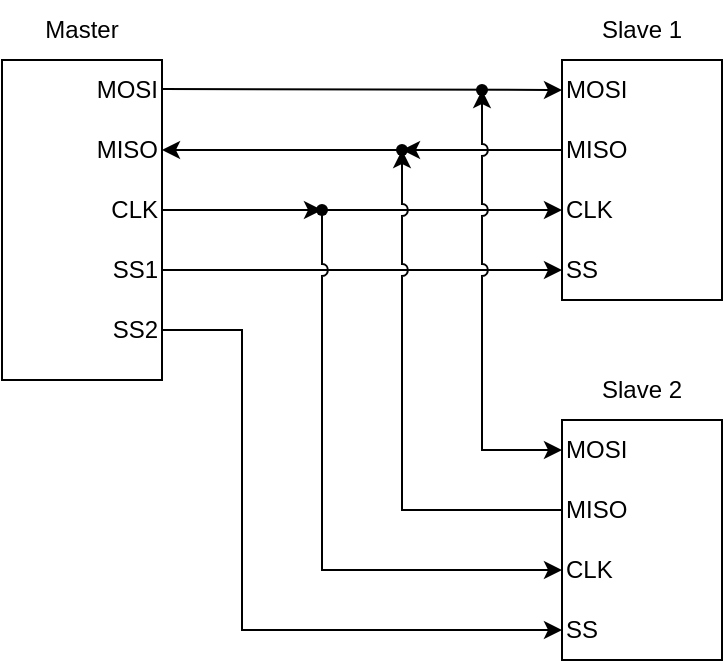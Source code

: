 <mxfile version="23.1.5" type="device">
  <diagram name="Page-1" id="LoCRmu4He8DmI1kfOLTV">
    <mxGraphModel dx="438" dy="654" grid="1" gridSize="10" guides="1" tooltips="1" connect="1" arrows="1" fold="1" page="1" pageScale="1" pageWidth="850" pageHeight="1100" math="0" shadow="0">
      <root>
        <mxCell id="0" />
        <mxCell id="1" parent="0" />
        <mxCell id="XSi0lWqEzrBbctYgzelz-32" value="" style="endArrow=classic;html=1;rounded=0;exitX=0;exitY=0.5;exitDx=0;exitDy=0;entryDx=0;entryDy=0;jumpStyle=none;" parent="1" source="XSi0lWqEzrBbctYgzelz-4" target="XSi0lWqEzrBbctYgzelz-33" edge="1">
          <mxGeometry width="50" height="50" relative="1" as="geometry">
            <mxPoint x="320" y="125" as="sourcePoint" />
            <mxPoint x="80" y="125" as="targetPoint" />
          </mxGeometry>
        </mxCell>
        <mxCell id="XSi0lWqEzrBbctYgzelz-1" value="" style="rounded=0;whiteSpace=wrap;html=1;" parent="1" vertex="1">
          <mxGeometry x="40" y="80" width="80" height="160" as="geometry" />
        </mxCell>
        <mxCell id="XSi0lWqEzrBbctYgzelz-2" value="" style="rounded=0;whiteSpace=wrap;html=1;" parent="1" vertex="1">
          <mxGeometry x="320" y="80" width="80" height="120" as="geometry" />
        </mxCell>
        <mxCell id="XSi0lWqEzrBbctYgzelz-3" value="MOSI" style="text;html=1;align=left;verticalAlign=middle;whiteSpace=wrap;rounded=0;" parent="1" vertex="1">
          <mxGeometry x="320" y="80" width="60" height="30" as="geometry" />
        </mxCell>
        <mxCell id="XSi0lWqEzrBbctYgzelz-4" value="MISO" style="text;html=1;align=left;verticalAlign=middle;whiteSpace=wrap;rounded=0;" parent="1" vertex="1">
          <mxGeometry x="320" y="110" width="60" height="30" as="geometry" />
        </mxCell>
        <mxCell id="XSi0lWqEzrBbctYgzelz-5" value="CLK" style="text;html=1;align=left;verticalAlign=middle;whiteSpace=wrap;rounded=0;" parent="1" vertex="1">
          <mxGeometry x="320" y="140" width="60" height="30" as="geometry" />
        </mxCell>
        <mxCell id="XSi0lWqEzrBbctYgzelz-6" value="SS" style="text;html=1;align=left;verticalAlign=middle;whiteSpace=wrap;rounded=0;" parent="1" vertex="1">
          <mxGeometry x="320" y="170" width="60" height="30" as="geometry" />
        </mxCell>
        <mxCell id="XSi0lWqEzrBbctYgzelz-7" value="" style="endArrow=classic;html=1;rounded=0;exitX=1.013;exitY=0.138;exitDx=0;exitDy=0;exitPerimeter=0;" parent="1" edge="1">
          <mxGeometry width="50" height="50" relative="1" as="geometry">
            <mxPoint x="120.0" y="94.5" as="sourcePoint" />
            <mxPoint x="320" y="95" as="targetPoint" />
          </mxGeometry>
        </mxCell>
        <mxCell id="XSi0lWqEzrBbctYgzelz-8" value="MOSI" style="text;html=1;align=right;verticalAlign=middle;whiteSpace=wrap;rounded=0;" parent="1" vertex="1">
          <mxGeometry x="60" y="80" width="60" height="30" as="geometry" />
        </mxCell>
        <mxCell id="XSi0lWqEzrBbctYgzelz-9" value="MISO" style="text;html=1;align=right;verticalAlign=middle;whiteSpace=wrap;rounded=0;" parent="1" vertex="1">
          <mxGeometry x="60" y="110" width="60" height="30" as="geometry" />
        </mxCell>
        <mxCell id="XSi0lWqEzrBbctYgzelz-10" value="CLK" style="text;html=1;align=right;verticalAlign=middle;whiteSpace=wrap;rounded=0;" parent="1" vertex="1">
          <mxGeometry x="60" y="140" width="60" height="30" as="geometry" />
        </mxCell>
        <mxCell id="XSi0lWqEzrBbctYgzelz-11" value="SS1" style="text;html=1;align=right;verticalAlign=middle;whiteSpace=wrap;rounded=0;" parent="1" vertex="1">
          <mxGeometry x="60" y="170" width="60" height="30" as="geometry" />
        </mxCell>
        <mxCell id="XSi0lWqEzrBbctYgzelz-13" value="" style="endArrow=classic;html=1;rounded=0;exitDx=0;exitDy=0;entryX=1;entryY=0.5;entryDx=0;entryDy=0;" parent="1" source="XSi0lWqEzrBbctYgzelz-33" target="XSi0lWqEzrBbctYgzelz-9" edge="1">
          <mxGeometry width="50" height="50" relative="1" as="geometry">
            <mxPoint x="330" y="520" as="sourcePoint" />
            <mxPoint x="380" y="470" as="targetPoint" />
          </mxGeometry>
        </mxCell>
        <mxCell id="XSi0lWqEzrBbctYgzelz-14" value="" style="endArrow=classic;html=1;rounded=0;exitDx=0;exitDy=0;entryX=0;entryY=0.5;entryDx=0;entryDy=0;" parent="1" source="XSi0lWqEzrBbctYgzelz-34" target="XSi0lWqEzrBbctYgzelz-5" edge="1">
          <mxGeometry width="50" height="50" relative="1" as="geometry">
            <mxPoint x="290" y="520" as="sourcePoint" />
            <mxPoint x="340" y="470" as="targetPoint" />
          </mxGeometry>
        </mxCell>
        <mxCell id="XSi0lWqEzrBbctYgzelz-15" value="SS2" style="text;html=1;align=right;verticalAlign=middle;whiteSpace=wrap;rounded=0;" parent="1" vertex="1">
          <mxGeometry x="60" y="200" width="60" height="30" as="geometry" />
        </mxCell>
        <mxCell id="XSi0lWqEzrBbctYgzelz-16" value="" style="endArrow=classic;html=1;rounded=0;exitX=1;exitY=0.5;exitDx=0;exitDy=0;entryX=0;entryY=0.5;entryDx=0;entryDy=0;" parent="1" source="XSi0lWqEzrBbctYgzelz-11" target="XSi0lWqEzrBbctYgzelz-6" edge="1">
          <mxGeometry width="50" height="50" relative="1" as="geometry">
            <mxPoint x="330" y="520" as="sourcePoint" />
            <mxPoint x="380" y="470" as="targetPoint" />
          </mxGeometry>
        </mxCell>
        <mxCell id="XSi0lWqEzrBbctYgzelz-17" value="" style="rounded=0;whiteSpace=wrap;html=1;" parent="1" vertex="1">
          <mxGeometry x="320" y="260" width="80" height="120" as="geometry" />
        </mxCell>
        <mxCell id="XSi0lWqEzrBbctYgzelz-18" value="MOSI" style="text;html=1;align=left;verticalAlign=middle;whiteSpace=wrap;rounded=0;" parent="1" vertex="1">
          <mxGeometry x="320" y="260" width="60" height="30" as="geometry" />
        </mxCell>
        <mxCell id="XSi0lWqEzrBbctYgzelz-19" value="MISO" style="text;html=1;align=left;verticalAlign=middle;whiteSpace=wrap;rounded=0;" parent="1" vertex="1">
          <mxGeometry x="320" y="290" width="60" height="30" as="geometry" />
        </mxCell>
        <mxCell id="XSi0lWqEzrBbctYgzelz-20" value="CLK" style="text;html=1;align=left;verticalAlign=middle;whiteSpace=wrap;rounded=0;" parent="1" vertex="1">
          <mxGeometry x="320" y="320" width="60" height="30" as="geometry" />
        </mxCell>
        <mxCell id="XSi0lWqEzrBbctYgzelz-21" value="SS" style="text;html=1;align=left;verticalAlign=middle;whiteSpace=wrap;rounded=0;" parent="1" vertex="1">
          <mxGeometry x="320" y="350" width="60" height="30" as="geometry" />
        </mxCell>
        <mxCell id="XSi0lWqEzrBbctYgzelz-22" value="Master" style="text;html=1;align=center;verticalAlign=middle;whiteSpace=wrap;rounded=0;" parent="1" vertex="1">
          <mxGeometry x="50" y="50" width="60" height="30" as="geometry" />
        </mxCell>
        <mxCell id="XSi0lWqEzrBbctYgzelz-23" value="Slave 1" style="text;html=1;align=center;verticalAlign=middle;whiteSpace=wrap;rounded=0;" parent="1" vertex="1">
          <mxGeometry x="330" y="50" width="60" height="30" as="geometry" />
        </mxCell>
        <mxCell id="XSi0lWqEzrBbctYgzelz-24" value="Slave 2" style="text;html=1;align=center;verticalAlign=middle;whiteSpace=wrap;rounded=0;" parent="1" vertex="1">
          <mxGeometry x="330" y="230" width="60" height="30" as="geometry" />
        </mxCell>
        <mxCell id="XSi0lWqEzrBbctYgzelz-25" value="" style="endArrow=classic;html=1;rounded=0;exitX=1;exitY=0.5;exitDx=0;exitDy=0;entryX=0;entryY=0.5;entryDx=0;entryDy=0;" parent="1" source="XSi0lWqEzrBbctYgzelz-15" target="XSi0lWqEzrBbctYgzelz-21" edge="1">
          <mxGeometry width="50" height="50" relative="1" as="geometry">
            <mxPoint x="250" y="310" as="sourcePoint" />
            <mxPoint x="300" y="260" as="targetPoint" />
            <Array as="points">
              <mxPoint x="160" y="215" />
              <mxPoint x="160" y="365" />
            </Array>
          </mxGeometry>
        </mxCell>
        <mxCell id="XSi0lWqEzrBbctYgzelz-26" value="" style="endArrow=classic;html=1;rounded=0;entryX=0;entryY=0.5;entryDx=0;entryDy=0;jumpStyle=arc;" parent="1" source="XSi0lWqEzrBbctYgzelz-29" target="XSi0lWqEzrBbctYgzelz-18" edge="1">
          <mxGeometry width="50" height="50" relative="1" as="geometry">
            <mxPoint x="280" y="100" as="sourcePoint" />
            <mxPoint x="260" y="260" as="targetPoint" />
            <Array as="points">
              <mxPoint x="280" y="275" />
            </Array>
          </mxGeometry>
        </mxCell>
        <mxCell id="XSi0lWqEzrBbctYgzelz-27" value="" style="endArrow=classic;html=1;rounded=0;exitX=0;exitY=0.5;exitDx=0;exitDy=0;jumpStyle=arc;" parent="1" source="XSi0lWqEzrBbctYgzelz-19" target="XSi0lWqEzrBbctYgzelz-33" edge="1">
          <mxGeometry width="50" height="50" relative="1" as="geometry">
            <mxPoint x="210" y="310" as="sourcePoint" />
            <mxPoint x="240" y="130" as="targetPoint" />
            <Array as="points">
              <mxPoint x="240" y="305" />
            </Array>
          </mxGeometry>
        </mxCell>
        <mxCell id="XSi0lWqEzrBbctYgzelz-28" value="" style="endArrow=classic;html=1;rounded=0;entryX=0;entryY=0.5;entryDx=0;entryDy=0;jumpStyle=arc;" parent="1" source="XSi0lWqEzrBbctYgzelz-34" target="XSi0lWqEzrBbctYgzelz-20" edge="1">
          <mxGeometry width="50" height="50" relative="1" as="geometry">
            <mxPoint x="200" y="160" as="sourcePoint" />
            <mxPoint x="260" y="260" as="targetPoint" />
            <Array as="points">
              <mxPoint x="200" y="335" />
            </Array>
          </mxGeometry>
        </mxCell>
        <mxCell id="XSi0lWqEzrBbctYgzelz-30" value="" style="endArrow=classic;html=1;rounded=0;entryDx=0;entryDy=0;" parent="1" target="XSi0lWqEzrBbctYgzelz-29" edge="1">
          <mxGeometry width="50" height="50" relative="1" as="geometry">
            <mxPoint x="280" y="100" as="sourcePoint" />
            <mxPoint x="320" y="275" as="targetPoint" />
            <Array as="points" />
          </mxGeometry>
        </mxCell>
        <mxCell id="XSi0lWqEzrBbctYgzelz-29" value="" style="shape=waypoint;sketch=0;fillStyle=solid;size=6;pointerEvents=1;points=[];fillColor=none;resizable=0;rotatable=0;perimeter=centerPerimeter;snapToPoint=1;" parent="1" vertex="1">
          <mxGeometry x="270" y="85" width="20" height="20" as="geometry" />
        </mxCell>
        <mxCell id="XSi0lWqEzrBbctYgzelz-33" value="" style="shape=waypoint;sketch=0;fillStyle=solid;size=6;pointerEvents=1;points=[];fillColor=none;resizable=0;rotatable=0;perimeter=centerPerimeter;snapToPoint=1;" parent="1" vertex="1">
          <mxGeometry x="230" y="115" width="20" height="20" as="geometry" />
        </mxCell>
        <mxCell id="XSi0lWqEzrBbctYgzelz-35" value="" style="endArrow=classic;html=1;rounded=0;exitX=1;exitY=0.5;exitDx=0;exitDy=0;entryDx=0;entryDy=0;" parent="1" source="XSi0lWqEzrBbctYgzelz-10" target="XSi0lWqEzrBbctYgzelz-34" edge="1">
          <mxGeometry width="50" height="50" relative="1" as="geometry">
            <mxPoint x="120" y="155" as="sourcePoint" />
            <mxPoint x="360" y="155" as="targetPoint" />
          </mxGeometry>
        </mxCell>
        <mxCell id="XSi0lWqEzrBbctYgzelz-34" value="" style="shape=waypoint;sketch=0;fillStyle=solid;size=6;pointerEvents=1;points=[];fillColor=none;resizable=0;rotatable=0;perimeter=centerPerimeter;snapToPoint=1;" parent="1" vertex="1">
          <mxGeometry x="190" y="145" width="20" height="20" as="geometry" />
        </mxCell>
      </root>
    </mxGraphModel>
  </diagram>
</mxfile>
